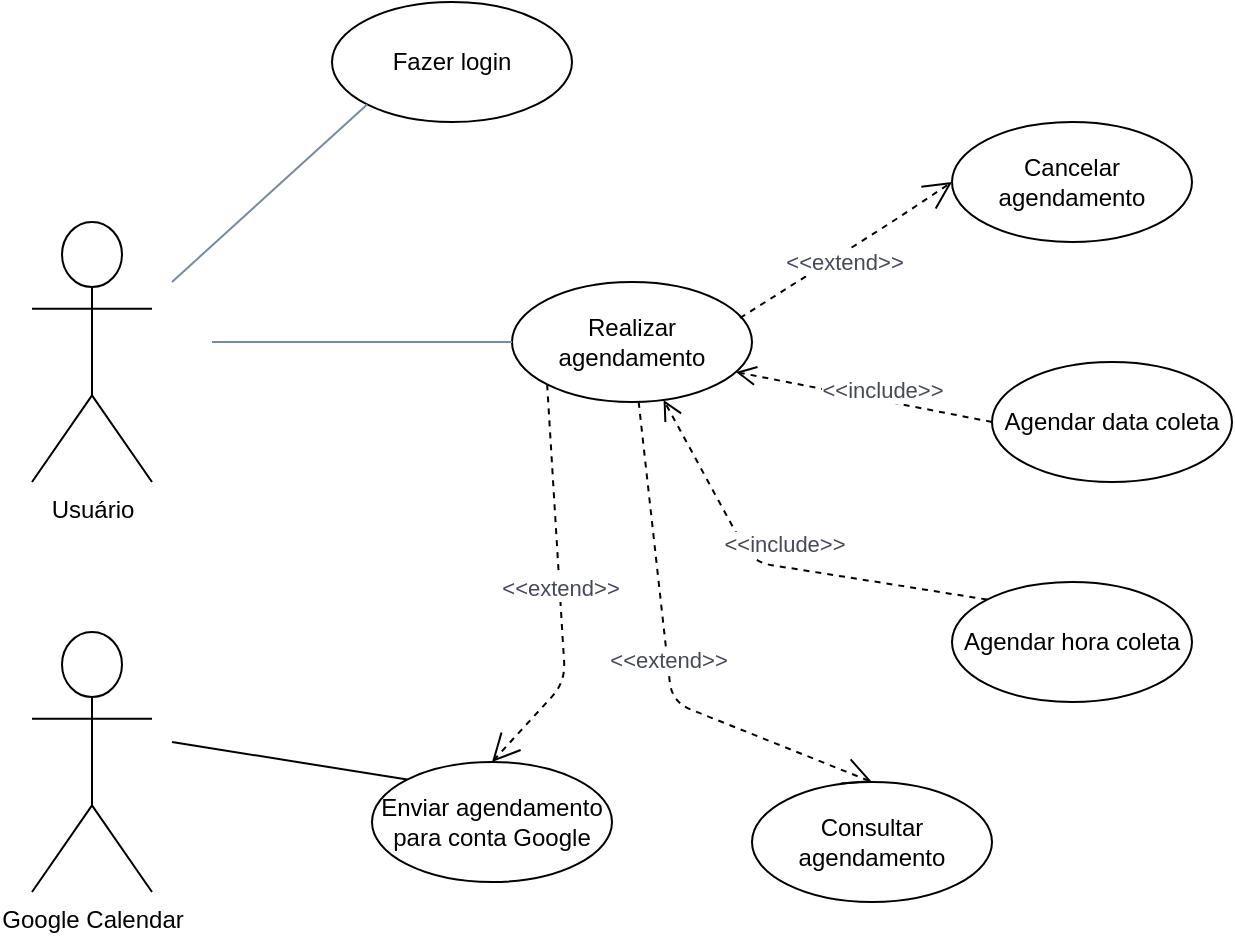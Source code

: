 <mxfile version="15.1.4" type="device"><diagram id="pPgQczZqkGlSHMyhZZdj" name="Page-1"><mxGraphModel dx="1102" dy="582" grid="1" gridSize="10" guides="1" tooltips="1" connect="1" arrows="1" fold="1" page="1" pageScale="1" pageWidth="827" pageHeight="1169" math="0" shadow="0"><root><mxCell id="0"/><mxCell id="1" parent="0"/><mxCell id="EWoqsZSbKoLKlPWcQGmn-1" value="Usuário&lt;br&gt;" style="shape=umlActor;verticalLabelPosition=bottom;verticalAlign=top;html=1;outlineConnect=0;" parent="1" vertex="1"><mxGeometry x="90" y="250" width="60" height="130" as="geometry"/></mxCell><mxCell id="EWoqsZSbKoLKlPWcQGmn-6" value="Fazer login" style="ellipse;whiteSpace=wrap;html=1;" parent="1" vertex="1"><mxGeometry x="240" y="140" width="120" height="60" as="geometry"/></mxCell><mxCell id="EWoqsZSbKoLKlPWcQGmn-8" value="" style="endArrow=none;html=1;entryX=0;entryY=1;entryDx=0;entryDy=0;strokeColor=#788AA3;fontColor=#46495D;" parent="1" target="EWoqsZSbKoLKlPWcQGmn-6" edge="1"><mxGeometry width="50" height="50" relative="1" as="geometry"><mxPoint x="160" y="280" as="sourcePoint"/><mxPoint x="230" y="210" as="targetPoint"/></mxGeometry></mxCell><mxCell id="EWoqsZSbKoLKlPWcQGmn-9" value="Realizar agendamento" style="ellipse;whiteSpace=wrap;html=1;" parent="1" vertex="1"><mxGeometry x="330" y="280" width="120" height="60" as="geometry"/></mxCell><mxCell id="EWoqsZSbKoLKlPWcQGmn-10" value="" style="endArrow=none;html=1;entryX=0;entryY=0.5;entryDx=0;entryDy=0;strokeColor=#788AA3;fontColor=#46495D;" parent="1" target="EWoqsZSbKoLKlPWcQGmn-9" edge="1"><mxGeometry width="50" height="50" relative="1" as="geometry"><mxPoint x="180" y="310" as="sourcePoint"/><mxPoint x="230" y="260" as="targetPoint"/></mxGeometry></mxCell><mxCell id="EWoqsZSbKoLKlPWcQGmn-11" value="Cancelar agendamento" style="ellipse;whiteSpace=wrap;html=1;" parent="1" vertex="1"><mxGeometry x="550" y="200" width="120" height="60" as="geometry"/></mxCell><mxCell id="EWoqsZSbKoLKlPWcQGmn-14" value="&amp;lt;&amp;lt;extend&amp;gt;&amp;gt;" style="endArrow=open;endSize=12;dashed=1;html=1;exitX=0.95;exitY=0.3;exitDx=0;exitDy=0;exitPerimeter=0;entryX=0;entryY=0.5;entryDx=0;entryDy=0;fontColor=#46495D;" parent="1" source="EWoqsZSbKoLKlPWcQGmn-9" target="EWoqsZSbKoLKlPWcQGmn-11" edge="1"><mxGeometry x="-0.061" y="-4" width="160" relative="1" as="geometry"><mxPoint x="450" y="270" as="sourcePoint"/><mxPoint x="610" y="270" as="targetPoint"/><Array as="points"><mxPoint x="520" y="250"/></Array><mxPoint as="offset"/></mxGeometry></mxCell><mxCell id="EWoqsZSbKoLKlPWcQGmn-15" value="Agendar data coleta" style="ellipse;whiteSpace=wrap;html=1;rounded=0;sketch=0;" parent="1" vertex="1"><mxGeometry x="570" y="320" width="120" height="60" as="geometry"/></mxCell><mxCell id="EWoqsZSbKoLKlPWcQGmn-16" value="Agendar hora coleta" style="ellipse;whiteSpace=wrap;html=1;rounded=0;sketch=0;" parent="1" vertex="1"><mxGeometry x="550" y="430" width="120" height="60" as="geometry"/></mxCell><mxCell id="EWoqsZSbKoLKlPWcQGmn-18" value="&amp;lt;&amp;lt;include&amp;gt;&amp;gt;" style="html=1;verticalAlign=bottom;endArrow=open;dashed=1;endSize=8;fontColor=#46495D;strokeColor=#000000;fillColor=#B2C9AB;exitX=0;exitY=0.5;exitDx=0;exitDy=0;entryX=0.933;entryY=0.75;entryDx=0;entryDy=0;entryPerimeter=0;" parent="1" source="EWoqsZSbKoLKlPWcQGmn-15" target="EWoqsZSbKoLKlPWcQGmn-9" edge="1"><mxGeometry x="-0.15" y="4" relative="1" as="geometry"><mxPoint x="560" y="350" as="sourcePoint"/><mxPoint x="480" y="350" as="targetPoint"/><mxPoint as="offset"/></mxGeometry></mxCell><mxCell id="EWoqsZSbKoLKlPWcQGmn-19" value="&amp;lt;&amp;lt;include&amp;gt;&amp;gt;" style="html=1;verticalAlign=bottom;endArrow=open;dashed=1;endSize=8;fontColor=#46495D;strokeColor=#000000;fillColor=#B2C9AB;exitX=0;exitY=0;exitDx=0;exitDy=0;" parent="1" source="EWoqsZSbKoLKlPWcQGmn-16" target="EWoqsZSbKoLKlPWcQGmn-9" edge="1"><mxGeometry x="-0.022" y="-2" relative="1" as="geometry"><mxPoint x="470" y="460" as="sourcePoint"/><mxPoint x="390" y="460" as="targetPoint"/><Array as="points"><mxPoint x="450" y="420"/></Array><mxPoint as="offset"/></mxGeometry></mxCell><mxCell id="EWoqsZSbKoLKlPWcQGmn-23" value="Consultar agendamento" style="ellipse;whiteSpace=wrap;html=1;rounded=0;sketch=0;" parent="1" vertex="1"><mxGeometry x="450" y="530" width="120" height="60" as="geometry"/></mxCell><mxCell id="EWoqsZSbKoLKlPWcQGmn-24" value="&amp;lt;&amp;lt;extend&amp;gt;&amp;gt;" style="endArrow=open;endSize=12;dashed=1;html=1;fontColor=#46495D;strokeColor=#000000;fillColor=#B2C9AB;entryX=0.5;entryY=0;entryDx=0;entryDy=0;" parent="1" source="EWoqsZSbKoLKlPWcQGmn-9" target="EWoqsZSbKoLKlPWcQGmn-23" edge="1"><mxGeometry width="160" relative="1" as="geometry"><mxPoint x="350" y="500" as="sourcePoint"/><mxPoint x="440" y="520" as="targetPoint"/><Array as="points"><mxPoint x="410" y="490"/></Array></mxGeometry></mxCell><mxCell id="xk9VwX77xk0Z9iSLiRZc-1" value="&amp;lt;&amp;lt;extend&amp;gt;&amp;gt;" style="endArrow=open;endSize=12;dashed=1;html=1;fontColor=#46495D;strokeColor=#000000;fillColor=#B2C9AB;exitX=0;exitY=1;exitDx=0;exitDy=0;entryX=0.5;entryY=0;entryDx=0;entryDy=0;" edge="1" parent="1" source="EWoqsZSbKoLKlPWcQGmn-9" target="xk9VwX77xk0Z9iSLiRZc-2"><mxGeometry width="160" relative="1" as="geometry"><mxPoint x="339.998" y="330.004" as="sourcePoint"/><mxPoint x="350" y="540" as="targetPoint"/><Array as="points"><mxPoint x="356.67" y="480.05"/></Array></mxGeometry></mxCell><mxCell id="xk9VwX77xk0Z9iSLiRZc-2" value="Enviar agendamento para conta Google" style="ellipse;whiteSpace=wrap;html=1;" vertex="1" parent="1"><mxGeometry x="260" y="520" width="120" height="60" as="geometry"/></mxCell><mxCell id="xk9VwX77xk0Z9iSLiRZc-3" value="Google Calendar" style="shape=umlActor;verticalLabelPosition=bottom;verticalAlign=top;html=1;outlineConnect=0;" vertex="1" parent="1"><mxGeometry x="90" y="455" width="60" height="130" as="geometry"/></mxCell><mxCell id="xk9VwX77xk0Z9iSLiRZc-4" value="" style="endArrow=none;html=1;entryX=0;entryY=0;entryDx=0;entryDy=0;" edge="1" parent="1" target="xk9VwX77xk0Z9iSLiRZc-2"><mxGeometry width="50" height="50" relative="1" as="geometry"><mxPoint x="160" y="510" as="sourcePoint"/><mxPoint x="270" y="530" as="targetPoint"/><Array as="points"/></mxGeometry></mxCell></root></mxGraphModel></diagram></mxfile>